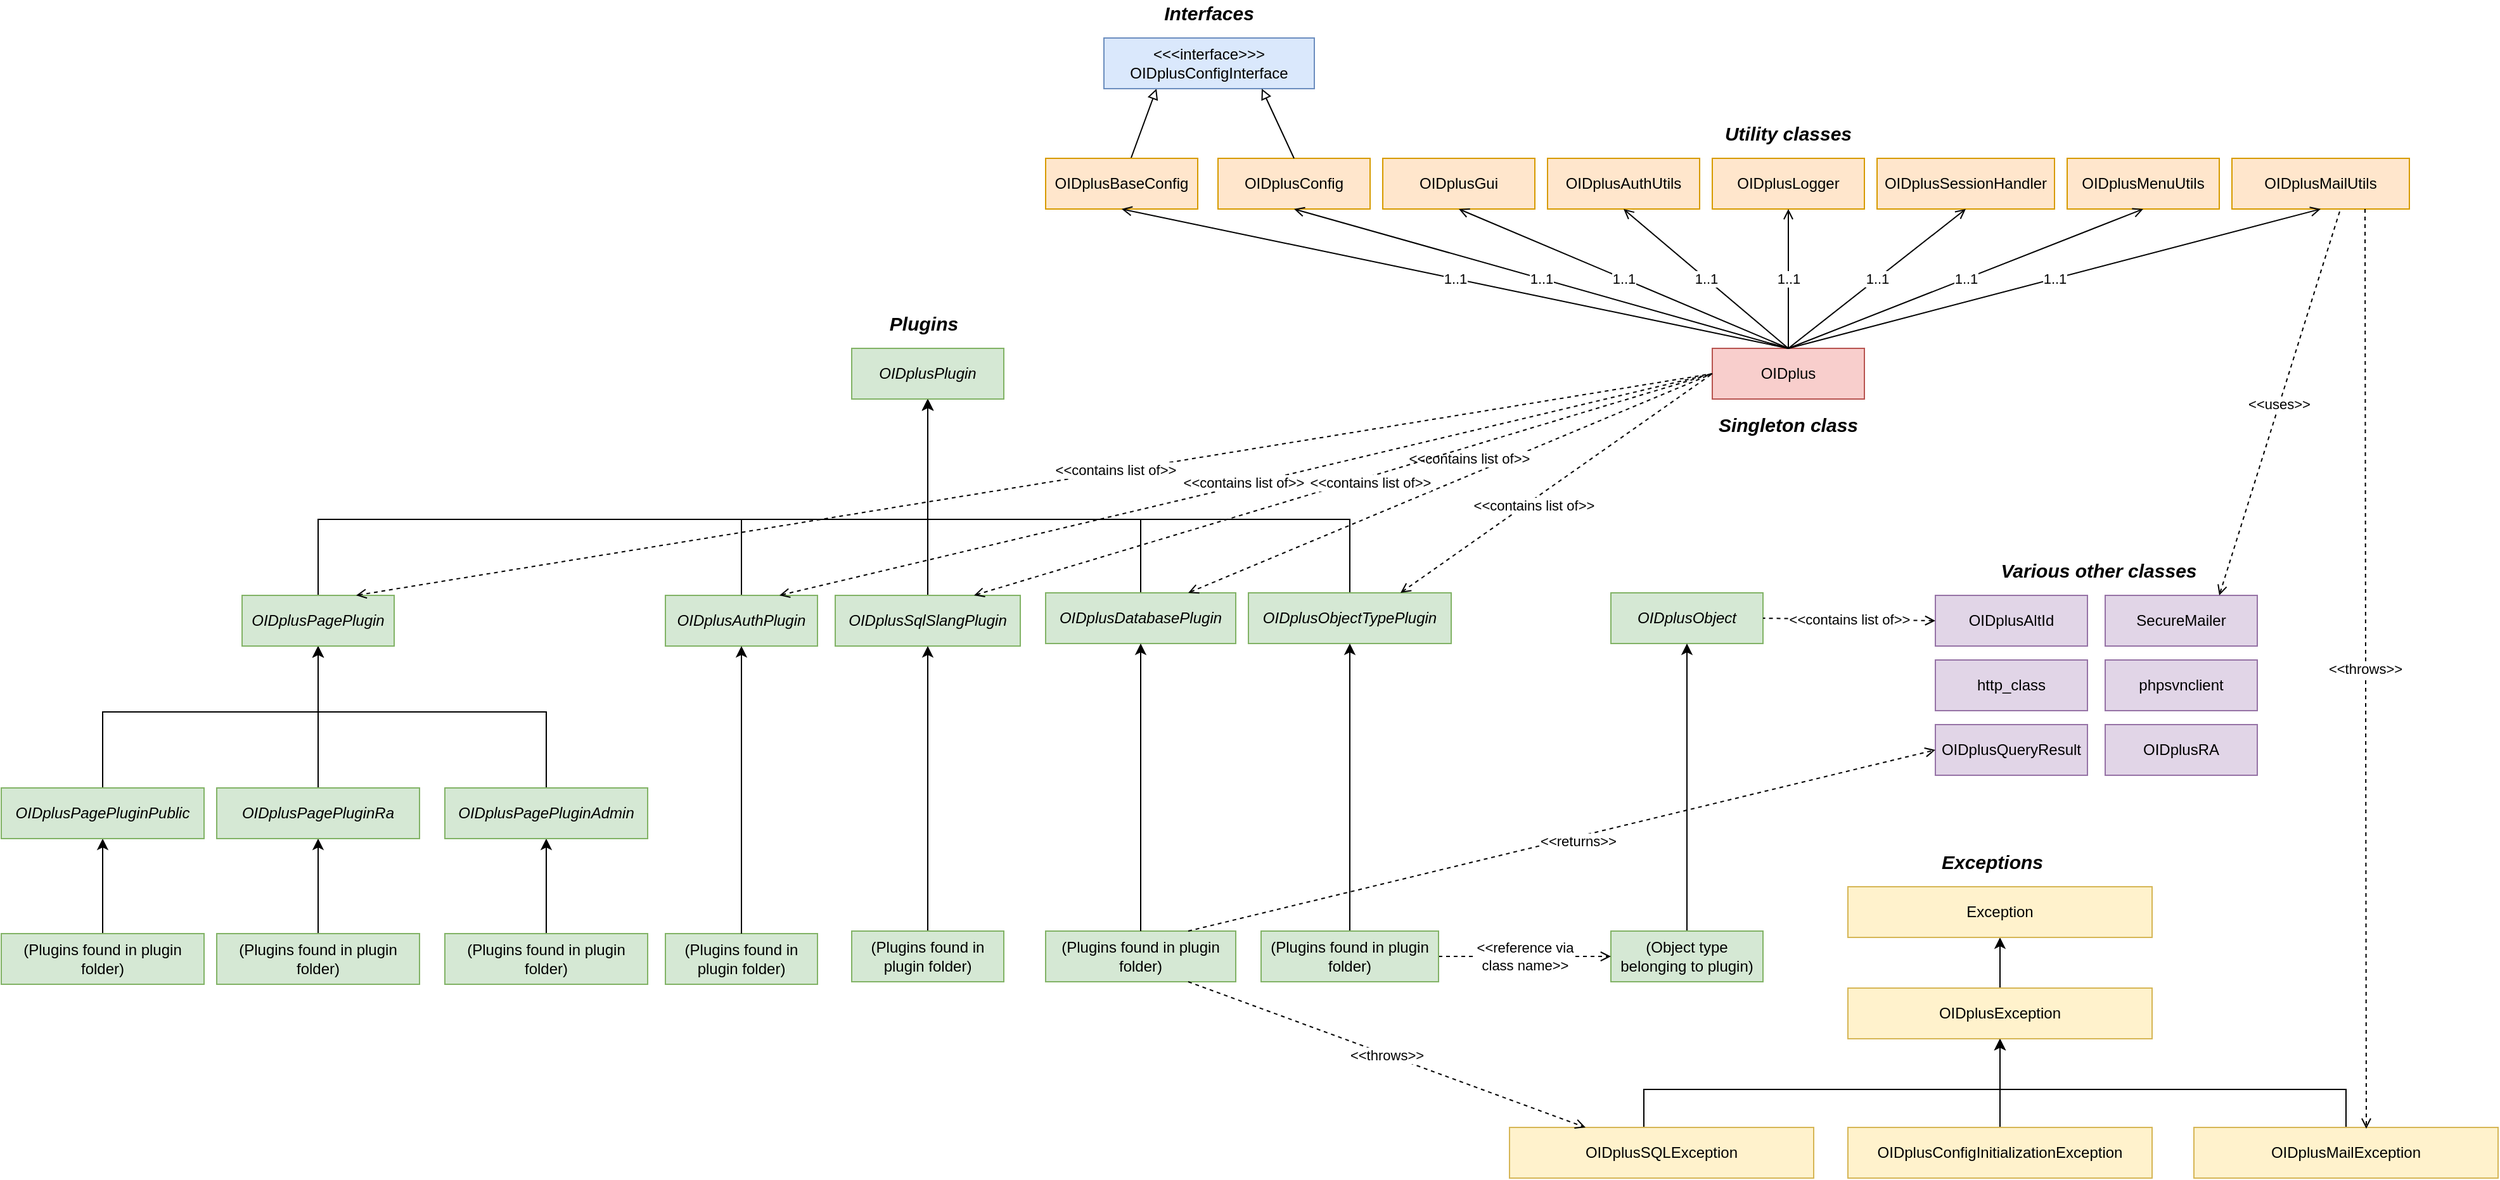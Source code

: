 <mxfile version="12.9.14" type="device"><diagram id="C5RBs43oDa-KdzZeNtuy" name="Page-1"><mxGraphModel dx="2858" dy="1089" grid="1" gridSize="10" guides="1" tooltips="1" connect="1" arrows="1" fold="1" page="1" pageScale="1" pageWidth="827" pageHeight="1169" math="0" shadow="0"><root><mxCell id="WIyWlLk6GJQsqaUBKTNV-0"/><mxCell id="WIyWlLk6GJQsqaUBKTNV-1" parent="WIyWlLk6GJQsqaUBKTNV-0"/><mxCell id="HaJfKRJEYKdRmyHm2M7B-0" value="OIDplus" style="rounded=0;whiteSpace=wrap;html=1;fillColor=#f8cecc;strokeColor=#b85450;" parent="WIyWlLk6GJQsqaUBKTNV-1" vertex="1"><mxGeometry x="780" y="385" width="120" height="40" as="geometry"/></mxCell><mxCell id="HaJfKRJEYKdRmyHm2M7B-1" value="&lt;div&gt;OIDplusAltId&lt;/div&gt;" style="rounded=0;whiteSpace=wrap;html=1;fillColor=#e1d5e7;strokeColor=#9673a6;" parent="WIyWlLk6GJQsqaUBKTNV-1" vertex="1"><mxGeometry x="956" y="580" width="120" height="40" as="geometry"/></mxCell><mxCell id="PMX5CAPXfLzkRhn_E-3W-7" style="edgeStyle=orthogonalEdgeStyle;rounded=0;orthogonalLoop=1;jettySize=auto;html=1;entryX=0.5;entryY=1;entryDx=0;entryDy=0;" parent="WIyWlLk6GJQsqaUBKTNV-1" source="HaJfKRJEYKdRmyHm2M7B-2" target="HaJfKRJEYKdRmyHm2M7B-13" edge="1"><mxGeometry relative="1" as="geometry"><Array as="points"><mxPoint x="14" y="520"/><mxPoint x="161" y="520"/></Array></mxGeometry></mxCell><mxCell id="HaJfKRJEYKdRmyHm2M7B-2" value="&lt;div&gt;OIDplusAuthPlugin&lt;/div&gt;" style="rounded=0;whiteSpace=wrap;html=1;fontStyle=2;fillColor=#d5e8d4;strokeColor=#82b366;" parent="WIyWlLk6GJQsqaUBKTNV-1" vertex="1"><mxGeometry x="-46" y="580" width="120" height="40" as="geometry"/></mxCell><mxCell id="HaJfKRJEYKdRmyHm2M7B-3" value="&lt;div&gt;OIDplusAuthUtils&lt;/div&gt;" style="rounded=0;whiteSpace=wrap;html=1;fillColor=#ffe6cc;strokeColor=#d79b00;" parent="WIyWlLk6GJQsqaUBKTNV-1" vertex="1"><mxGeometry x="650" y="235" width="120" height="40" as="geometry"/></mxCell><mxCell id="HaJfKRJEYKdRmyHm2M7B-4" value="&lt;div&gt;OIDplusConfig&lt;/div&gt;" style="rounded=0;whiteSpace=wrap;html=1;fillColor=#ffe6cc;strokeColor=#d79b00;" parent="WIyWlLk6GJQsqaUBKTNV-1" vertex="1"><mxGeometry x="390" y="235" width="120" height="40" as="geometry"/></mxCell><mxCell id="HaJfKRJEYKdRmyHm2M7B-28" style="edgeStyle=orthogonalEdgeStyle;rounded=0;orthogonalLoop=1;jettySize=auto;html=1;entryX=0.5;entryY=1;entryDx=0;entryDy=0;" parent="WIyWlLk6GJQsqaUBKTNV-1" source="HaJfKRJEYKdRmyHm2M7B-5" target="HaJfKRJEYKdRmyHm2M7B-27" edge="1"><mxGeometry relative="1" as="geometry"/></mxCell><mxCell id="HaJfKRJEYKdRmyHm2M7B-5" value="&lt;div&gt;OIDplusConfigInitializationException&lt;/div&gt;" style="rounded=0;whiteSpace=wrap;html=1;fillColor=#fff2cc;strokeColor=#d6b656;" parent="WIyWlLk6GJQsqaUBKTNV-1" vertex="1"><mxGeometry x="887" y="1000" width="240" height="40" as="geometry"/></mxCell><mxCell id="PMX5CAPXfLzkRhn_E-3W-3" style="edgeStyle=orthogonalEdgeStyle;rounded=0;orthogonalLoop=1;jettySize=auto;html=1;entryX=0.5;entryY=1;entryDx=0;entryDy=0;" parent="WIyWlLk6GJQsqaUBKTNV-1" source="HaJfKRJEYKdRmyHm2M7B-6" target="HaJfKRJEYKdRmyHm2M7B-27" edge="1"><mxGeometry relative="1" as="geometry"><Array as="points"><mxPoint x="726" y="970"/><mxPoint x="1007" y="970"/></Array></mxGeometry></mxCell><mxCell id="HaJfKRJEYKdRmyHm2M7B-6" value="&lt;div&gt;OIDplusSQLException&lt;/div&gt;" style="rounded=0;whiteSpace=wrap;html=1;fillColor=#fff2cc;strokeColor=#d6b656;" parent="WIyWlLk6GJQsqaUBKTNV-1" vertex="1"><mxGeometry x="620" y="1000" width="240" height="40" as="geometry"/></mxCell><mxCell id="PMX5CAPXfLzkRhn_E-3W-8" style="edgeStyle=orthogonalEdgeStyle;rounded=0;orthogonalLoop=1;jettySize=auto;html=1;entryX=0.5;entryY=1;entryDx=0;entryDy=0;" parent="WIyWlLk6GJQsqaUBKTNV-1" source="HaJfKRJEYKdRmyHm2M7B-7" target="HaJfKRJEYKdRmyHm2M7B-13" edge="1"><mxGeometry relative="1" as="geometry"><Array as="points"><mxPoint x="329" y="520"/><mxPoint x="161" y="520"/></Array></mxGeometry></mxCell><mxCell id="HaJfKRJEYKdRmyHm2M7B-7" value="&lt;div&gt;OIDplusDatabasePlugin&lt;/div&gt;" style="rounded=0;whiteSpace=wrap;html=1;fontStyle=2;fillColor=#d5e8d4;strokeColor=#82b366;" parent="WIyWlLk6GJQsqaUBKTNV-1" vertex="1"><mxGeometry x="254" y="578" width="150" height="40" as="geometry"/></mxCell><mxCell id="HaJfKRJEYKdRmyHm2M7B-8" value="&lt;div&gt;OIDplusGui&lt;/div&gt;" style="rounded=0;whiteSpace=wrap;html=1;fillColor=#ffe6cc;strokeColor=#d79b00;" parent="WIyWlLk6GJQsqaUBKTNV-1" vertex="1"><mxGeometry x="520" y="235" width="120" height="40" as="geometry"/></mxCell><mxCell id="HaJfKRJEYKdRmyHm2M7B-9" value="&lt;div&gt;OIDplusLogger&lt;/div&gt;" style="rounded=0;whiteSpace=wrap;html=1;fillColor=#ffe6cc;strokeColor=#d79b00;" parent="WIyWlLk6GJQsqaUBKTNV-1" vertex="1"><mxGeometry x="780" y="235" width="120" height="40" as="geometry"/></mxCell><mxCell id="HaJfKRJEYKdRmyHm2M7B-10" value="&lt;div&gt;OIDplusObject&lt;/div&gt;" style="rounded=0;whiteSpace=wrap;html=1;fontStyle=2;fillColor=#d5e8d4;strokeColor=#82b366;" parent="WIyWlLk6GJQsqaUBKTNV-1" vertex="1"><mxGeometry x="700" y="578" width="120" height="40" as="geometry"/></mxCell><mxCell id="PMX5CAPXfLzkRhn_E-3W-9" style="edgeStyle=orthogonalEdgeStyle;rounded=0;orthogonalLoop=1;jettySize=auto;html=1;entryX=0.5;entryY=1;entryDx=0;entryDy=0;" parent="WIyWlLk6GJQsqaUBKTNV-1" source="HaJfKRJEYKdRmyHm2M7B-11" target="HaJfKRJEYKdRmyHm2M7B-13" edge="1"><mxGeometry relative="1" as="geometry"><Array as="points"><mxPoint x="494" y="520"/><mxPoint x="161" y="520"/></Array></mxGeometry></mxCell><mxCell id="HaJfKRJEYKdRmyHm2M7B-11" value="&lt;div&gt;OIDplusObjectTypePlugin&lt;/div&gt;" style="rounded=0;whiteSpace=wrap;html=1;fontStyle=2;fillColor=#d5e8d4;strokeColor=#82b366;" parent="WIyWlLk6GJQsqaUBKTNV-1" vertex="1"><mxGeometry x="414" y="578" width="160" height="40" as="geometry"/></mxCell><mxCell id="G5G2yCKZkxoIE2J6HtOm-7" value="" style="edgeStyle=orthogonalEdgeStyle;rounded=0;orthogonalLoop=1;jettySize=auto;html=1;entryX=0.5;entryY=0;entryDx=0;entryDy=0;startArrow=classic;startFill=1;endArrow=none;endFill=0;" parent="WIyWlLk6GJQsqaUBKTNV-1" source="HaJfKRJEYKdRmyHm2M7B-12" target="G5G2yCKZkxoIE2J6HtOm-3" edge="1"><mxGeometry relative="1" as="geometry"><mxPoint x="-320" y="672" as="targetPoint"/><Array as="points"><mxPoint x="-320" y="672"/><mxPoint x="-490" y="672"/></Array></mxGeometry></mxCell><mxCell id="G5G2yCKZkxoIE2J6HtOm-9" style="edgeStyle=orthogonalEdgeStyle;rounded=0;orthogonalLoop=1;jettySize=auto;html=1;entryX=0.5;entryY=0;entryDx=0;entryDy=0;startArrow=classic;startFill=1;endArrow=none;endFill=0;" parent="WIyWlLk6GJQsqaUBKTNV-1" source="HaJfKRJEYKdRmyHm2M7B-12" target="G5G2yCKZkxoIE2J6HtOm-5" edge="1"><mxGeometry relative="1" as="geometry"><Array as="points"><mxPoint x="-320" y="672"/><mxPoint x="-140" y="672"/></Array></mxGeometry></mxCell><mxCell id="G5G2yCKZkxoIE2J6HtOm-10" style="edgeStyle=orthogonalEdgeStyle;rounded=0;orthogonalLoop=1;jettySize=auto;html=1;entryX=0.5;entryY=0;entryDx=0;entryDy=0;startArrow=classic;startFill=1;endArrow=none;endFill=0;" parent="WIyWlLk6GJQsqaUBKTNV-1" source="HaJfKRJEYKdRmyHm2M7B-12" target="G5G2yCKZkxoIE2J6HtOm-4" edge="1"><mxGeometry relative="1" as="geometry"/></mxCell><mxCell id="PMX5CAPXfLzkRhn_E-3W-6" style="edgeStyle=orthogonalEdgeStyle;rounded=0;orthogonalLoop=1;jettySize=auto;html=1;entryX=0.5;entryY=1;entryDx=0;entryDy=0;" parent="WIyWlLk6GJQsqaUBKTNV-1" source="HaJfKRJEYKdRmyHm2M7B-12" target="HaJfKRJEYKdRmyHm2M7B-13" edge="1"><mxGeometry relative="1" as="geometry"><Array as="points"><mxPoint x="-160" y="520"/><mxPoint x="174" y="520"/></Array></mxGeometry></mxCell><mxCell id="HaJfKRJEYKdRmyHm2M7B-12" value="&lt;div&gt;OIDplusPagePlugin&lt;/div&gt;" style="rounded=0;whiteSpace=wrap;html=1;fontStyle=2;fillColor=#d5e8d4;strokeColor=#82b366;" parent="WIyWlLk6GJQsqaUBKTNV-1" vertex="1"><mxGeometry x="-380" y="580" width="120" height="40" as="geometry"/></mxCell><mxCell id="HaJfKRJEYKdRmyHm2M7B-13" value="&lt;div&gt;OIDplusPlugin&lt;/div&gt;" style="rounded=0;whiteSpace=wrap;html=1;fontStyle=2;fillColor=#d5e8d4;strokeColor=#82b366;" parent="WIyWlLk6GJQsqaUBKTNV-1" vertex="1"><mxGeometry x="101" y="385" width="120" height="40" as="geometry"/></mxCell><mxCell id="HaJfKRJEYKdRmyHm2M7B-14" value="&lt;div&gt;OIDplusQueryResult&lt;/div&gt;" style="rounded=0;whiteSpace=wrap;html=1;fillColor=#e1d5e7;strokeColor=#9673a6;" parent="WIyWlLk6GJQsqaUBKTNV-1" vertex="1"><mxGeometry x="956" y="682" width="120" height="40" as="geometry"/></mxCell><mxCell id="HaJfKRJEYKdRmyHm2M7B-15" value="&lt;div&gt;OIDplusRA&lt;/div&gt;" style="rounded=0;whiteSpace=wrap;html=1;fillColor=#e1d5e7;strokeColor=#9673a6;" parent="WIyWlLk6GJQsqaUBKTNV-1" vertex="1"><mxGeometry x="1090" y="682" width="120" height="40" as="geometry"/></mxCell><mxCell id="HaJfKRJEYKdRmyHm2M7B-16" value="&lt;div&gt;OIDplusSessionHandler&lt;/div&gt;" style="rounded=0;whiteSpace=wrap;html=1;fillColor=#ffe6cc;strokeColor=#d79b00;" parent="WIyWlLk6GJQsqaUBKTNV-1" vertex="1"><mxGeometry x="910" y="235" width="140" height="40" as="geometry"/></mxCell><mxCell id="HaJfKRJEYKdRmyHm2M7B-17" value="&lt;div&gt;OIDplusMenuUtils&lt;/div&gt;" style="rounded=0;whiteSpace=wrap;html=1;fillColor=#ffe6cc;strokeColor=#d79b00;" parent="WIyWlLk6GJQsqaUBKTNV-1" vertex="1"><mxGeometry x="1060" y="235" width="120" height="40" as="geometry"/></mxCell><mxCell id="PMX5CAPXfLzkRhn_E-3W-2" style="edgeStyle=orthogonalEdgeStyle;rounded=0;orthogonalLoop=1;jettySize=auto;html=1;entryX=0.5;entryY=1;entryDx=0;entryDy=0;" parent="WIyWlLk6GJQsqaUBKTNV-1" source="HaJfKRJEYKdRmyHm2M7B-22" target="HaJfKRJEYKdRmyHm2M7B-10" edge="1"><mxGeometry relative="1" as="geometry"/></mxCell><mxCell id="HaJfKRJEYKdRmyHm2M7B-22" value="(Object type belonging to plugin)" style="rounded=0;whiteSpace=wrap;html=1;fillColor=#d5e8d4;strokeColor=#82b366;" parent="WIyWlLk6GJQsqaUBKTNV-1" vertex="1"><mxGeometry x="700" y="845" width="120" height="40" as="geometry"/></mxCell><mxCell id="HaJfKRJEYKdRmyHm2M7B-24" value="&lt;div&gt;&amp;lt;&amp;lt;reference via&lt;/div&gt;&lt;div&gt;class name&amp;gt;&amp;gt;&lt;br&gt;&lt;/div&gt;" style="edgeStyle=orthogonalEdgeStyle;rounded=0;orthogonalLoop=1;jettySize=auto;html=1;entryX=0;entryY=0.5;entryDx=0;entryDy=0;dashed=1;endArrow=open;endFill=0;" parent="WIyWlLk6GJQsqaUBKTNV-1" source="HaJfKRJEYKdRmyHm2M7B-23" target="HaJfKRJEYKdRmyHm2M7B-22" edge="1"><mxGeometry relative="1" as="geometry"/></mxCell><mxCell id="HaJfKRJEYKdRmyHm2M7B-26" style="edgeStyle=orthogonalEdgeStyle;rounded=0;orthogonalLoop=1;jettySize=auto;html=1;entryX=0.5;entryY=1;entryDx=0;entryDy=0;" parent="WIyWlLk6GJQsqaUBKTNV-1" source="HaJfKRJEYKdRmyHm2M7B-23" target="HaJfKRJEYKdRmyHm2M7B-11" edge="1"><mxGeometry relative="1" as="geometry"/></mxCell><mxCell id="HaJfKRJEYKdRmyHm2M7B-23" value="(Plugins found in plugin folder)" style="rounded=0;whiteSpace=wrap;html=1;fillColor=#d5e8d4;strokeColor=#82b366;" parent="WIyWlLk6GJQsqaUBKTNV-1" vertex="1"><mxGeometry x="424" y="845" width="140" height="40" as="geometry"/></mxCell><mxCell id="qhEKmyDmoYopIHslgWnM-1" style="edgeStyle=orthogonalEdgeStyle;rounded=0;orthogonalLoop=1;jettySize=auto;html=1;entryX=0.5;entryY=1;entryDx=0;entryDy=0;" parent="WIyWlLk6GJQsqaUBKTNV-1" source="HaJfKRJEYKdRmyHm2M7B-27" target="qhEKmyDmoYopIHslgWnM-0" edge="1"><mxGeometry relative="1" as="geometry"/></mxCell><mxCell id="HaJfKRJEYKdRmyHm2M7B-27" value="OIDplusException" style="rounded=0;whiteSpace=wrap;html=1;fillColor=#fff2cc;strokeColor=#d6b656;" parent="WIyWlLk6GJQsqaUBKTNV-1" vertex="1"><mxGeometry x="887" y="890" width="240" height="40" as="geometry"/></mxCell><mxCell id="HaJfKRJEYKdRmyHm2M7B-30" value="1..1" style="endArrow=none;html=1;entryX=0.5;entryY=0;entryDx=0;entryDy=0;exitX=0.5;exitY=1;exitDx=0;exitDy=0;startArrow=open;startFill=0;" parent="WIyWlLk6GJQsqaUBKTNV-1" source="HaJfKRJEYKdRmyHm2M7B-4" target="HaJfKRJEYKdRmyHm2M7B-0" edge="1"><mxGeometry width="50" height="50" relative="1" as="geometry"><mxPoint x="550" y="745" as="sourcePoint"/><mxPoint x="600" y="695" as="targetPoint"/></mxGeometry></mxCell><mxCell id="HaJfKRJEYKdRmyHm2M7B-31" value="1..1" style="endArrow=none;html=1;entryX=0.5;entryY=0;entryDx=0;entryDy=0;exitX=0.5;exitY=1;exitDx=0;exitDy=0;startArrow=open;startFill=0;" parent="WIyWlLk6GJQsqaUBKTNV-1" source="HaJfKRJEYKdRmyHm2M7B-8" target="HaJfKRJEYKdRmyHm2M7B-0" edge="1"><mxGeometry width="50" height="50" relative="1" as="geometry"><mxPoint x="550" y="745" as="sourcePoint"/><mxPoint x="600" y="695" as="targetPoint"/></mxGeometry></mxCell><mxCell id="HaJfKRJEYKdRmyHm2M7B-32" value="1..1" style="endArrow=none;html=1;entryX=0.5;entryY=0;entryDx=0;entryDy=0;exitX=0.5;exitY=1;exitDx=0;exitDy=0;endFill=0;startArrow=open;startFill=0;" parent="WIyWlLk6GJQsqaUBKTNV-1" source="HaJfKRJEYKdRmyHm2M7B-3" target="HaJfKRJEYKdRmyHm2M7B-0" edge="1"><mxGeometry width="50" height="50" relative="1" as="geometry"><mxPoint x="550" y="745" as="sourcePoint"/><mxPoint x="600" y="695" as="targetPoint"/></mxGeometry></mxCell><mxCell id="HaJfKRJEYKdRmyHm2M7B-33" value="1..1" style="endArrow=none;html=1;startArrow=open;startFill=0;" parent="WIyWlLk6GJQsqaUBKTNV-1" edge="1"><mxGeometry width="50" height="50" relative="1" as="geometry"><mxPoint x="840" y="275" as="sourcePoint"/><mxPoint x="840" y="385" as="targetPoint"/></mxGeometry></mxCell><mxCell id="HaJfKRJEYKdRmyHm2M7B-35" value="1..1" style="endArrow=none;html=1;startArrow=open;startFill=0;exitX=0.5;exitY=1;exitDx=0;exitDy=0;entryX=0.5;entryY=0;entryDx=0;entryDy=0;" parent="WIyWlLk6GJQsqaUBKTNV-1" source="HaJfKRJEYKdRmyHm2M7B-16" target="HaJfKRJEYKdRmyHm2M7B-0" edge="1"><mxGeometry width="50" height="50" relative="1" as="geometry"><mxPoint x="620" y="725" as="sourcePoint"/><mxPoint x="670" y="675" as="targetPoint"/></mxGeometry></mxCell><mxCell id="HaJfKRJEYKdRmyHm2M7B-37" value="(Plugins found in plugin folder)" style="rounded=0;whiteSpace=wrap;html=1;fillColor=#d5e8d4;strokeColor=#82b366;" parent="WIyWlLk6GJQsqaUBKTNV-1" vertex="1"><mxGeometry x="-46" y="847" width="120" height="40" as="geometry"/></mxCell><mxCell id="HaJfKRJEYKdRmyHm2M7B-39" style="edgeStyle=orthogonalEdgeStyle;rounded=0;orthogonalLoop=1;jettySize=auto;html=1;entryX=0.5;entryY=1;entryDx=0;entryDy=0;exitX=0.5;exitY=0;exitDx=0;exitDy=0;" parent="WIyWlLk6GJQsqaUBKTNV-1" source="HaJfKRJEYKdRmyHm2M7B-37" target="HaJfKRJEYKdRmyHm2M7B-2" edge="1"><mxGeometry relative="1" as="geometry"><mxPoint x="-20" y="682" as="sourcePoint"/><mxPoint x="-330" y="592" as="targetPoint"/></mxGeometry></mxCell><mxCell id="HaJfKRJEYKdRmyHm2M7B-40" value="&lt;div&gt;(Plugins found in plugin folder)&lt;/div&gt;" style="rounded=0;whiteSpace=wrap;html=1;fillColor=#d5e8d4;strokeColor=#82b366;" parent="WIyWlLk6GJQsqaUBKTNV-1" vertex="1"><mxGeometry x="254" y="845" width="150" height="40" as="geometry"/></mxCell><mxCell id="HaJfKRJEYKdRmyHm2M7B-41" style="edgeStyle=orthogonalEdgeStyle;rounded=0;orthogonalLoop=1;jettySize=auto;html=1;entryX=0.5;entryY=1;entryDx=0;entryDy=0;exitX=0.5;exitY=0;exitDx=0;exitDy=0;" parent="WIyWlLk6GJQsqaUBKTNV-1" source="HaJfKRJEYKdRmyHm2M7B-40" target="HaJfKRJEYKdRmyHm2M7B-7" edge="1"><mxGeometry relative="1" as="geometry"><mxPoint x="-10" y="640" as="sourcePoint"/><mxPoint x="-10" y="590" as="targetPoint"/></mxGeometry></mxCell><mxCell id="HaJfKRJEYKdRmyHm2M7B-42" value="&amp;lt;&amp;lt;returns&amp;gt;&amp;gt;" style="endArrow=open;dashed=1;html=1;entryX=0;entryY=0.5;entryDx=0;entryDy=0;exitX=0.75;exitY=0;exitDx=0;exitDy=0;endFill=0;" parent="WIyWlLk6GJQsqaUBKTNV-1" source="HaJfKRJEYKdRmyHm2M7B-40" target="HaJfKRJEYKdRmyHm2M7B-14" edge="1"><mxGeometry x="0.04" y="-3" width="50" height="50" relative="1" as="geometry"><mxPoint x="340" y="650" as="sourcePoint"/><mxPoint x="390" y="600" as="targetPoint"/><mxPoint as="offset"/></mxGeometry></mxCell><mxCell id="HaJfKRJEYKdRmyHm2M7B-43" value="&amp;lt;&amp;lt;contains list of&amp;gt;&amp;gt;" style="endArrow=none;html=1;entryX=0;entryY=0.5;entryDx=0;entryDy=0;exitX=0.75;exitY=0;exitDx=0;exitDy=0;dashed=1;endFill=0;startArrow=open;startFill=0;" parent="WIyWlLk6GJQsqaUBKTNV-1" source="HaJfKRJEYKdRmyHm2M7B-7" target="HaJfKRJEYKdRmyHm2M7B-0" edge="1"><mxGeometry x="0.097" y="12" width="50" height="50" relative="1" as="geometry"><mxPoint x="140" y="640" as="sourcePoint"/><mxPoint x="590" y="330" as="targetPoint"/><mxPoint x="-1" as="offset"/></mxGeometry></mxCell><mxCell id="HaJfKRJEYKdRmyHm2M7B-44" value="Singleton class" style="text;html=1;strokeColor=none;fillColor=none;align=center;verticalAlign=middle;whiteSpace=wrap;rounded=0;fontStyle=3;fontSize=15;" parent="WIyWlLk6GJQsqaUBKTNV-1" vertex="1"><mxGeometry x="770" y="435" width="140" height="20" as="geometry"/></mxCell><mxCell id="HaJfKRJEYKdRmyHm2M7B-46" value="Plugins" style="text;html=1;strokeColor=none;fillColor=none;align=center;verticalAlign=middle;whiteSpace=wrap;rounded=0;fontStyle=3;fontSize=15;" parent="WIyWlLk6GJQsqaUBKTNV-1" vertex="1"><mxGeometry x="88" y="355" width="140" height="20" as="geometry"/></mxCell><mxCell id="HaJfKRJEYKdRmyHm2M7B-47" value="Exceptions" style="text;html=1;strokeColor=none;fillColor=none;align=center;verticalAlign=middle;whiteSpace=wrap;rounded=0;fontStyle=3;fontSize=15;" parent="WIyWlLk6GJQsqaUBKTNV-1" vertex="1"><mxGeometry x="931" y="780" width="140" height="20" as="geometry"/></mxCell><mxCell id="HaJfKRJEYKdRmyHm2M7B-48" value="Various other classes" style="text;html=1;strokeColor=none;fillColor=none;align=center;verticalAlign=middle;whiteSpace=wrap;rounded=0;fontStyle=3;fontSize=15;" parent="WIyWlLk6GJQsqaUBKTNV-1" vertex="1"><mxGeometry x="960" y="550" width="250" height="20" as="geometry"/></mxCell><mxCell id="qhEKmyDmoYopIHslgWnM-0" value="Exception" style="rounded=0;whiteSpace=wrap;html=1;fillColor=#fff2cc;strokeColor=#d6b656;" parent="WIyWlLk6GJQsqaUBKTNV-1" vertex="1"><mxGeometry x="887" y="810" width="240" height="40" as="geometry"/></mxCell><mxCell id="qhEKmyDmoYopIHslgWnM-3" value="&amp;lt;&amp;lt;throws&amp;gt;&amp;gt;" style="endArrow=open;dashed=1;html=1;entryX=0.25;entryY=0;entryDx=0;entryDy=0;exitX=0.75;exitY=1;exitDx=0;exitDy=0;endFill=0;" parent="WIyWlLk6GJQsqaUBKTNV-1" source="HaJfKRJEYKdRmyHm2M7B-40" target="HaJfKRJEYKdRmyHm2M7B-6" edge="1"><mxGeometry width="50" height="50" relative="1" as="geometry"><mxPoint x="570" y="670" as="sourcePoint"/><mxPoint x="670" y="670" as="targetPoint"/></mxGeometry></mxCell><mxCell id="qhEKmyDmoYopIHslgWnM-4" value="&amp;lt;&amp;lt;contains list of&amp;gt;&amp;gt;" style="endArrow=none;html=1;entryX=1;entryY=0.5;entryDx=0;entryDy=0;exitX=0;exitY=0.5;exitDx=0;exitDy=0;dashed=1;endFill=0;startArrow=open;startFill=0;" parent="WIyWlLk6GJQsqaUBKTNV-1" source="HaJfKRJEYKdRmyHm2M7B-1" target="HaJfKRJEYKdRmyHm2M7B-10" edge="1"><mxGeometry width="50" height="50" relative="1" as="geometry"><mxPoint x="-530" y="790" as="sourcePoint"/><mxPoint x="-170" y="790" as="targetPoint"/></mxGeometry></mxCell><mxCell id="PMX5CAPXfLzkRhn_E-3W-5" style="edgeStyle=orthogonalEdgeStyle;rounded=0;orthogonalLoop=1;jettySize=auto;html=1;entryX=0.5;entryY=1;entryDx=0;entryDy=0;" parent="WIyWlLk6GJQsqaUBKTNV-1" source="qhEKmyDmoYopIHslgWnM-6" target="HaJfKRJEYKdRmyHm2M7B-27" edge="1"><mxGeometry relative="1" as="geometry"><Array as="points"><mxPoint x="1280" y="970"/><mxPoint x="1007" y="970"/></Array></mxGeometry></mxCell><mxCell id="qhEKmyDmoYopIHslgWnM-6" value="&lt;div&gt;OIDplusMailException&lt;/div&gt;" style="rounded=0;whiteSpace=wrap;html=1;fillColor=#fff2cc;strokeColor=#d6b656;" parent="WIyWlLk6GJQsqaUBKTNV-1" vertex="1"><mxGeometry x="1160" y="1000" width="240" height="40" as="geometry"/></mxCell><mxCell id="qhEKmyDmoYopIHslgWnM-8" value="&lt;div&gt;OIDplusMailUtils&lt;/div&gt;" style="rounded=0;whiteSpace=wrap;html=1;fillColor=#ffe6cc;strokeColor=#d79b00;" parent="WIyWlLk6GJQsqaUBKTNV-1" vertex="1"><mxGeometry x="1190" y="235" width="140" height="40" as="geometry"/></mxCell><mxCell id="qhEKmyDmoYopIHslgWnM-9" value="1..1" style="endArrow=none;html=1;startArrow=open;startFill=0;exitX=0.5;exitY=1;exitDx=0;exitDy=0;entryX=0.5;entryY=0;entryDx=0;entryDy=0;" parent="WIyWlLk6GJQsqaUBKTNV-1" source="qhEKmyDmoYopIHslgWnM-8" target="HaJfKRJEYKdRmyHm2M7B-0" edge="1"><mxGeometry width="50" height="50" relative="1" as="geometry"><mxPoint x="980" y="485" as="sourcePoint"/><mxPoint x="710" y="435" as="targetPoint"/></mxGeometry></mxCell><mxCell id="qhEKmyDmoYopIHslgWnM-10" value="&amp;lt;&amp;lt;throws&amp;gt;&amp;gt;" style="endArrow=open;dashed=1;html=1;exitX=0.75;exitY=1;exitDx=0;exitDy=0;endFill=0;" parent="WIyWlLk6GJQsqaUBKTNV-1" source="qhEKmyDmoYopIHslgWnM-8" edge="1"><mxGeometry width="50" height="50" relative="1" as="geometry"><mxPoint x="495" y="690" as="sourcePoint"/><mxPoint x="1296" y="1001" as="targetPoint"/></mxGeometry></mxCell><mxCell id="qhEKmyDmoYopIHslgWnM-12" value="1..1" style="endArrow=none;html=1;startArrow=open;startFill=0;exitX=0.5;exitY=1;exitDx=0;exitDy=0;entryX=0.5;entryY=0;entryDx=0;entryDy=0;" parent="WIyWlLk6GJQsqaUBKTNV-1" source="HaJfKRJEYKdRmyHm2M7B-17" target="HaJfKRJEYKdRmyHm2M7B-0" edge="1"><mxGeometry width="50" height="50" relative="1" as="geometry"><mxPoint x="1140" y="485" as="sourcePoint"/><mxPoint x="1100" y="385" as="targetPoint"/></mxGeometry></mxCell><mxCell id="qhEKmyDmoYopIHslgWnM-13" value="&lt;div&gt;SecureMailer&lt;/div&gt;" style="rounded=0;whiteSpace=wrap;html=1;fillColor=#e1d5e7;strokeColor=#9673a6;" parent="WIyWlLk6GJQsqaUBKTNV-1" vertex="1"><mxGeometry x="1090" y="580" width="120" height="40" as="geometry"/></mxCell><mxCell id="qhEKmyDmoYopIHslgWnM-14" value="&amp;lt;&amp;lt;uses&amp;gt;&amp;gt;" style="endArrow=open;dashed=1;html=1;entryX=0.75;entryY=0;entryDx=0;entryDy=0;exitX=0.607;exitY=1.05;exitDx=0;exitDy=0;endFill=0;exitPerimeter=0;" parent="WIyWlLk6GJQsqaUBKTNV-1" source="qhEKmyDmoYopIHslgWnM-8" target="qhEKmyDmoYopIHslgWnM-13" edge="1"><mxGeometry width="50" height="50" relative="1" as="geometry"><mxPoint x="1140" y="450" as="sourcePoint"/><mxPoint x="1230" y="1010" as="targetPoint"/></mxGeometry></mxCell><mxCell id="G5G2yCKZkxoIE2J6HtOm-0" value="&amp;lt;&amp;lt;contains list of&amp;gt;&amp;gt;" style="endArrow=none;html=1;entryX=0;entryY=0.5;entryDx=0;entryDy=0;exitX=0.75;exitY=0;exitDx=0;exitDy=0;dashed=1;endFill=0;startArrow=open;startFill=0;" parent="WIyWlLk6GJQsqaUBKTNV-1" source="HaJfKRJEYKdRmyHm2M7B-2" target="HaJfKRJEYKdRmyHm2M7B-0" edge="1"><mxGeometry x="-0.005" y="2" width="50" height="50" relative="1" as="geometry"><mxPoint x="342.5" y="560" as="sourcePoint"/><mxPoint x="590" y="330" as="targetPoint"/><mxPoint as="offset"/></mxGeometry></mxCell><mxCell id="G5G2yCKZkxoIE2J6HtOm-1" value="&amp;lt;&amp;lt;contains list of&amp;gt;&amp;gt;" style="endArrow=none;html=1;exitX=0.75;exitY=0;exitDx=0;exitDy=0;dashed=1;endFill=0;startArrow=open;startFill=0;entryX=0;entryY=0.5;entryDx=0;entryDy=0;" parent="WIyWlLk6GJQsqaUBKTNV-1" source="HaJfKRJEYKdRmyHm2M7B-12" target="HaJfKRJEYKdRmyHm2M7B-0" edge="1"><mxGeometry x="0.121" y="1" width="50" height="50" relative="1" as="geometry"><mxPoint x="150" y="560" as="sourcePoint"/><mxPoint x="590" y="330" as="targetPoint"/><mxPoint as="offset"/></mxGeometry></mxCell><mxCell id="G5G2yCKZkxoIE2J6HtOm-2" value="&amp;lt;&amp;lt;contains list of&amp;gt;&amp;gt;" style="endArrow=none;html=1;exitX=0.75;exitY=0;exitDx=0;exitDy=0;dashed=1;endFill=0;startArrow=open;startFill=0;entryX=0;entryY=0.5;entryDx=0;entryDy=0;" parent="WIyWlLk6GJQsqaUBKTNV-1" source="HaJfKRJEYKdRmyHm2M7B-11" target="HaJfKRJEYKdRmyHm2M7B-0" edge="1"><mxGeometry x="-0.158" y="-4" width="50" height="50" relative="1" as="geometry"><mxPoint x="-10" y="560" as="sourcePoint"/><mxPoint x="590" y="330" as="targetPoint"/><mxPoint x="-1" as="offset"/></mxGeometry></mxCell><mxCell id="G5G2yCKZkxoIE2J6HtOm-16" value="" style="edgeStyle=orthogonalEdgeStyle;rounded=0;orthogonalLoop=1;jettySize=auto;html=1;startArrow=classic;startFill=1;endArrow=none;endFill=0;" parent="WIyWlLk6GJQsqaUBKTNV-1" source="G5G2yCKZkxoIE2J6HtOm-3" target="G5G2yCKZkxoIE2J6HtOm-11" edge="1"><mxGeometry relative="1" as="geometry"/></mxCell><mxCell id="G5G2yCKZkxoIE2J6HtOm-3" value="&lt;div&gt;OIDplusPagePluginPublic&lt;/div&gt;" style="rounded=0;whiteSpace=wrap;html=1;fontStyle=2;fillColor=#d5e8d4;strokeColor=#82b366;" parent="WIyWlLk6GJQsqaUBKTNV-1" vertex="1"><mxGeometry x="-570" y="732" width="160" height="40" as="geometry"/></mxCell><mxCell id="G5G2yCKZkxoIE2J6HtOm-15" value="" style="edgeStyle=orthogonalEdgeStyle;rounded=0;orthogonalLoop=1;jettySize=auto;html=1;startArrow=classic;startFill=1;endArrow=none;endFill=0;" parent="WIyWlLk6GJQsqaUBKTNV-1" source="G5G2yCKZkxoIE2J6HtOm-4" target="G5G2yCKZkxoIE2J6HtOm-12" edge="1"><mxGeometry relative="1" as="geometry"/></mxCell><mxCell id="G5G2yCKZkxoIE2J6HtOm-4" value="&lt;div&gt;OIDplusPagePluginRa&lt;/div&gt;" style="rounded=0;whiteSpace=wrap;html=1;fontStyle=2;fillColor=#d5e8d4;strokeColor=#82b366;" parent="WIyWlLk6GJQsqaUBKTNV-1" vertex="1"><mxGeometry x="-400" y="732" width="160" height="40" as="geometry"/></mxCell><mxCell id="G5G2yCKZkxoIE2J6HtOm-14" style="edgeStyle=orthogonalEdgeStyle;rounded=0;orthogonalLoop=1;jettySize=auto;html=1;entryX=0.5;entryY=0;entryDx=0;entryDy=0;startArrow=classic;startFill=1;endArrow=none;endFill=0;" parent="WIyWlLk6GJQsqaUBKTNV-1" source="G5G2yCKZkxoIE2J6HtOm-5" target="G5G2yCKZkxoIE2J6HtOm-13" edge="1"><mxGeometry relative="1" as="geometry"/></mxCell><mxCell id="G5G2yCKZkxoIE2J6HtOm-5" value="&lt;div&gt;OIDplusPagePluginAdmin&lt;/div&gt;" style="rounded=0;whiteSpace=wrap;html=1;fontStyle=2;fillColor=#d5e8d4;strokeColor=#82b366;" parent="WIyWlLk6GJQsqaUBKTNV-1" vertex="1"><mxGeometry x="-220" y="732" width="160" height="40" as="geometry"/></mxCell><mxCell id="G5G2yCKZkxoIE2J6HtOm-11" value="(Plugins found in plugin folder)" style="rounded=0;whiteSpace=wrap;html=1;fillColor=#d5e8d4;strokeColor=#82b366;" parent="WIyWlLk6GJQsqaUBKTNV-1" vertex="1"><mxGeometry x="-570" y="847" width="160" height="40" as="geometry"/></mxCell><mxCell id="G5G2yCKZkxoIE2J6HtOm-12" value="(Plugins found in plugin folder)" style="rounded=0;whiteSpace=wrap;html=1;fillColor=#d5e8d4;strokeColor=#82b366;" parent="WIyWlLk6GJQsqaUBKTNV-1" vertex="1"><mxGeometry x="-400" y="847" width="160" height="40" as="geometry"/></mxCell><mxCell id="G5G2yCKZkxoIE2J6HtOm-13" value="(Plugins found in plugin folder)" style="rounded=0;whiteSpace=wrap;html=1;fillColor=#d5e8d4;strokeColor=#82b366;" parent="WIyWlLk6GJQsqaUBKTNV-1" vertex="1"><mxGeometry x="-220" y="847" width="160" height="40" as="geometry"/></mxCell><mxCell id="G5G2yCKZkxoIE2J6HtOm-17" value="Utility classes" style="text;html=1;strokeColor=none;fillColor=none;align=center;verticalAlign=middle;whiteSpace=wrap;rounded=0;fontStyle=3;fontSize=15;" parent="WIyWlLk6GJQsqaUBKTNV-1" vertex="1"><mxGeometry x="560" y="205" width="560" height="20" as="geometry"/></mxCell><mxCell id="SqvP8_vWFWvKATAPC3f0-3" value="&lt;div&gt;http_class&lt;/div&gt;" style="rounded=0;whiteSpace=wrap;html=1;fillColor=#e1d5e7;strokeColor=#9673a6;" parent="WIyWlLk6GJQsqaUBKTNV-1" vertex="1"><mxGeometry x="956" y="631" width="120" height="40" as="geometry"/></mxCell><mxCell id="SqvP8_vWFWvKATAPC3f0-6" value="phpsvnclient" style="rounded=0;whiteSpace=wrap;html=1;fillColor=#e1d5e7;strokeColor=#9673a6;" parent="WIyWlLk6GJQsqaUBKTNV-1" vertex="1"><mxGeometry x="1090" y="631" width="120" height="40" as="geometry"/></mxCell><mxCell id="ZfX25L6vCK6xiF5fLbg_-4" style="rounded=0;orthogonalLoop=1;jettySize=auto;html=1;entryX=0.25;entryY=1;entryDx=0;entryDy=0;endArrow=block;endFill=0;" parent="WIyWlLk6GJQsqaUBKTNV-1" source="ZfX25L6vCK6xiF5fLbg_-0" target="ZfX25L6vCK6xiF5fLbg_-2" edge="1"><mxGeometry relative="1" as="geometry"/></mxCell><mxCell id="ZfX25L6vCK6xiF5fLbg_-0" value="&lt;div&gt;OIDplusBaseConfig&lt;/div&gt;" style="rounded=0;whiteSpace=wrap;html=1;fillColor=#ffe6cc;strokeColor=#d79b00;" parent="WIyWlLk6GJQsqaUBKTNV-1" vertex="1"><mxGeometry x="254" y="235" width="120" height="40" as="geometry"/></mxCell><mxCell id="ZfX25L6vCK6xiF5fLbg_-1" value="1..1" style="endArrow=none;html=1;exitX=0.5;exitY=1;exitDx=0;exitDy=0;startArrow=open;startFill=0;entryX=0.5;entryY=0;entryDx=0;entryDy=0;" parent="WIyWlLk6GJQsqaUBKTNV-1" source="ZfX25L6vCK6xiF5fLbg_-0" target="HaJfKRJEYKdRmyHm2M7B-0" edge="1"><mxGeometry width="50" height="50" relative="1" as="geometry"><mxPoint x="460" y="285" as="sourcePoint"/><mxPoint x="650" y="370" as="targetPoint"/></mxGeometry></mxCell><mxCell id="ZfX25L6vCK6xiF5fLbg_-2" value="&lt;div&gt;&amp;lt;&amp;lt;&amp;lt;interface&amp;gt;&amp;gt;&amp;gt;&lt;/div&gt;&lt;div&gt;OIDplusConfigInterface&lt;/div&gt;" style="rounded=0;whiteSpace=wrap;html=1;fillColor=#dae8fc;strokeColor=#6c8ebf;" parent="WIyWlLk6GJQsqaUBKTNV-1" vertex="1"><mxGeometry x="300" y="140" width="166" height="40" as="geometry"/></mxCell><mxCell id="ZfX25L6vCK6xiF5fLbg_-3" value="Interfaces" style="text;html=1;strokeColor=none;fillColor=none;align=center;verticalAlign=middle;whiteSpace=wrap;rounded=0;fontStyle=3;fontSize=15;" parent="WIyWlLk6GJQsqaUBKTNV-1" vertex="1"><mxGeometry x="313" y="110" width="140" height="20" as="geometry"/></mxCell><mxCell id="ZfX25L6vCK6xiF5fLbg_-5" style="rounded=0;orthogonalLoop=1;jettySize=auto;html=1;entryX=0.75;entryY=1;entryDx=0;entryDy=0;endArrow=block;endFill=0;exitX=0.5;exitY=0;exitDx=0;exitDy=0;" parent="WIyWlLk6GJQsqaUBKTNV-1" source="HaJfKRJEYKdRmyHm2M7B-4" target="ZfX25L6vCK6xiF5fLbg_-2" edge="1"><mxGeometry relative="1" as="geometry"><mxPoint x="324" y="245" as="sourcePoint"/><mxPoint x="393" y="190" as="targetPoint"/></mxGeometry></mxCell><mxCell id="DPRJdcyUqyCm2qNz097J-1" style="edgeStyle=orthogonalEdgeStyle;rounded=0;orthogonalLoop=1;jettySize=auto;html=1;entryX=0.5;entryY=1;entryDx=0;entryDy=0;" edge="1" parent="WIyWlLk6GJQsqaUBKTNV-1" source="DPRJdcyUqyCm2qNz097J-0" target="HaJfKRJEYKdRmyHm2M7B-13"><mxGeometry relative="1" as="geometry"/></mxCell><mxCell id="DPRJdcyUqyCm2qNz097J-0" value="OIDplusSqlSlangPlugin" style="rounded=0;whiteSpace=wrap;html=1;fontStyle=2;fillColor=#d5e8d4;strokeColor=#82b366;" vertex="1" parent="WIyWlLk6GJQsqaUBKTNV-1"><mxGeometry x="88" y="580" width="146" height="40" as="geometry"/></mxCell><mxCell id="DPRJdcyUqyCm2qNz097J-2" value="&amp;lt;&amp;lt;contains list of&amp;gt;&amp;gt;" style="endArrow=none;html=1;exitX=0.75;exitY=0;exitDx=0;exitDy=0;dashed=1;endFill=0;startArrow=open;startFill=0;entryX=0;entryY=0.5;entryDx=0;entryDy=0;" edge="1" parent="WIyWlLk6GJQsqaUBKTNV-1" source="DPRJdcyUqyCm2qNz097J-0" target="HaJfKRJEYKdRmyHm2M7B-0"><mxGeometry x="0.069" y="-5" width="50" height="50" relative="1" as="geometry"><mxPoint x="-280" y="590" as="sourcePoint"/><mxPoint x="790" y="415" as="targetPoint"/><mxPoint as="offset"/></mxGeometry></mxCell><mxCell id="DPRJdcyUqyCm2qNz097J-4" style="edgeStyle=orthogonalEdgeStyle;rounded=0;orthogonalLoop=1;jettySize=auto;html=1;entryX=0.5;entryY=1;entryDx=0;entryDy=0;" edge="1" parent="WIyWlLk6GJQsqaUBKTNV-1" source="DPRJdcyUqyCm2qNz097J-3" target="DPRJdcyUqyCm2qNz097J-0"><mxGeometry relative="1" as="geometry"/></mxCell><mxCell id="DPRJdcyUqyCm2qNz097J-3" value="(Plugins found in plugin folder)" style="rounded=0;whiteSpace=wrap;html=1;fillColor=#d5e8d4;strokeColor=#82b366;" vertex="1" parent="WIyWlLk6GJQsqaUBKTNV-1"><mxGeometry x="101" y="845" width="120" height="40" as="geometry"/></mxCell></root></mxGraphModel></diagram></mxfile>